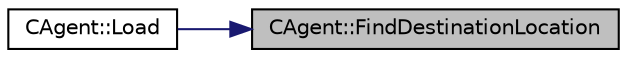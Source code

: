digraph "CAgent::FindDestinationLocation"
{
 // LATEX_PDF_SIZE
  edge [fontname="Helvetica",fontsize="10",labelfontname="Helvetica",labelfontsize="10"];
  node [fontname="Helvetica",fontsize="10",shape=record];
  rankdir="RL";
  Node16 [label="CAgent::FindDestinationLocation",height=0.2,width=0.4,color="black", fillcolor="grey75", style="filled", fontcolor="black",tooltip="make the Agent follow a precalculated path"];
  Node16 -> Node17 [dir="back",color="midnightblue",fontsize="10",style="solid",fontname="Helvetica"];
  Node17 [label="CAgent::Load",height=0.2,width=0.4,color="black", fillcolor="white", style="filled",URL="$class_c_agent.html#a744b88d9b408c11bb3406acb6717ddb0",tooltip="loads the component from saved state"];
}
